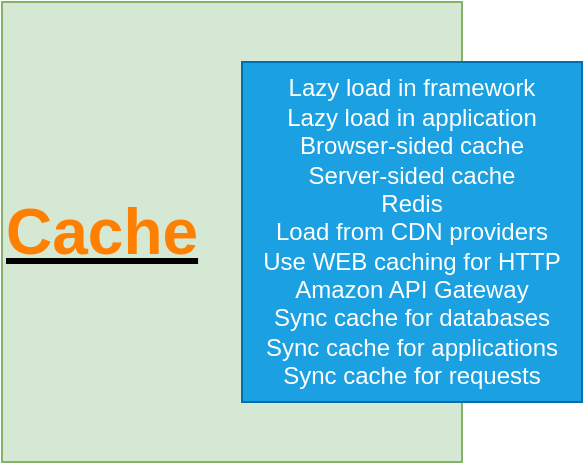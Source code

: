 <mxfile version="22.1.3" type="device">
  <diagram name="Страница — 1" id="aI4e5St_0Ubl9PosObGN">
    <mxGraphModel dx="450" dy="389" grid="1" gridSize="10" guides="1" tooltips="1" connect="1" arrows="1" fold="1" page="1" pageScale="1" pageWidth="827" pageHeight="1169" math="0" shadow="0">
      <root>
        <mxCell id="0" />
        <mxCell id="1" parent="0" />
        <mxCell id="kiSAQQvTdjCZ334Fq2QU-1" value="&lt;div style=&quot;text-align: justify;&quot;&gt;&lt;b style=&quot;font-size: 32px; background-color: initial;&quot;&gt;&lt;u&gt;&lt;font color=&quot;#ff8000&quot;&gt;Cache&lt;/font&gt;&lt;/u&gt;&lt;/b&gt;&lt;/div&gt;" style="whiteSpace=wrap;html=1;aspect=fixed;fillStyle=auto;align=left;fillColor=#d5e8d4;strokeColor=#82b366;" vertex="1" parent="1">
          <mxGeometry x="150" y="110" width="230" height="230" as="geometry" />
        </mxCell>
        <mxCell id="kiSAQQvTdjCZ334Fq2QU-2" value="Lazy load in framework&lt;br&gt;Lazy load in application&lt;br&gt;Browser-sided cache&lt;br&gt;Server-sided cache&lt;br&gt;Redis&lt;br&gt;Load from CDN providers&lt;br&gt;Use WEB caching for HTTP&lt;br&gt;Amazon API Gateway&lt;br&gt;Sync cache for databases&lt;br&gt;Sync cache for applications&lt;br&gt;Sync cache for requests" style="whiteSpace=wrap;html=1;aspect=fixed;fillColor=#1ba1e2;fontColor=#ffffff;strokeColor=#006EAF;" vertex="1" parent="1">
          <mxGeometry x="270" y="140" width="170" height="170" as="geometry" />
        </mxCell>
      </root>
    </mxGraphModel>
  </diagram>
</mxfile>
